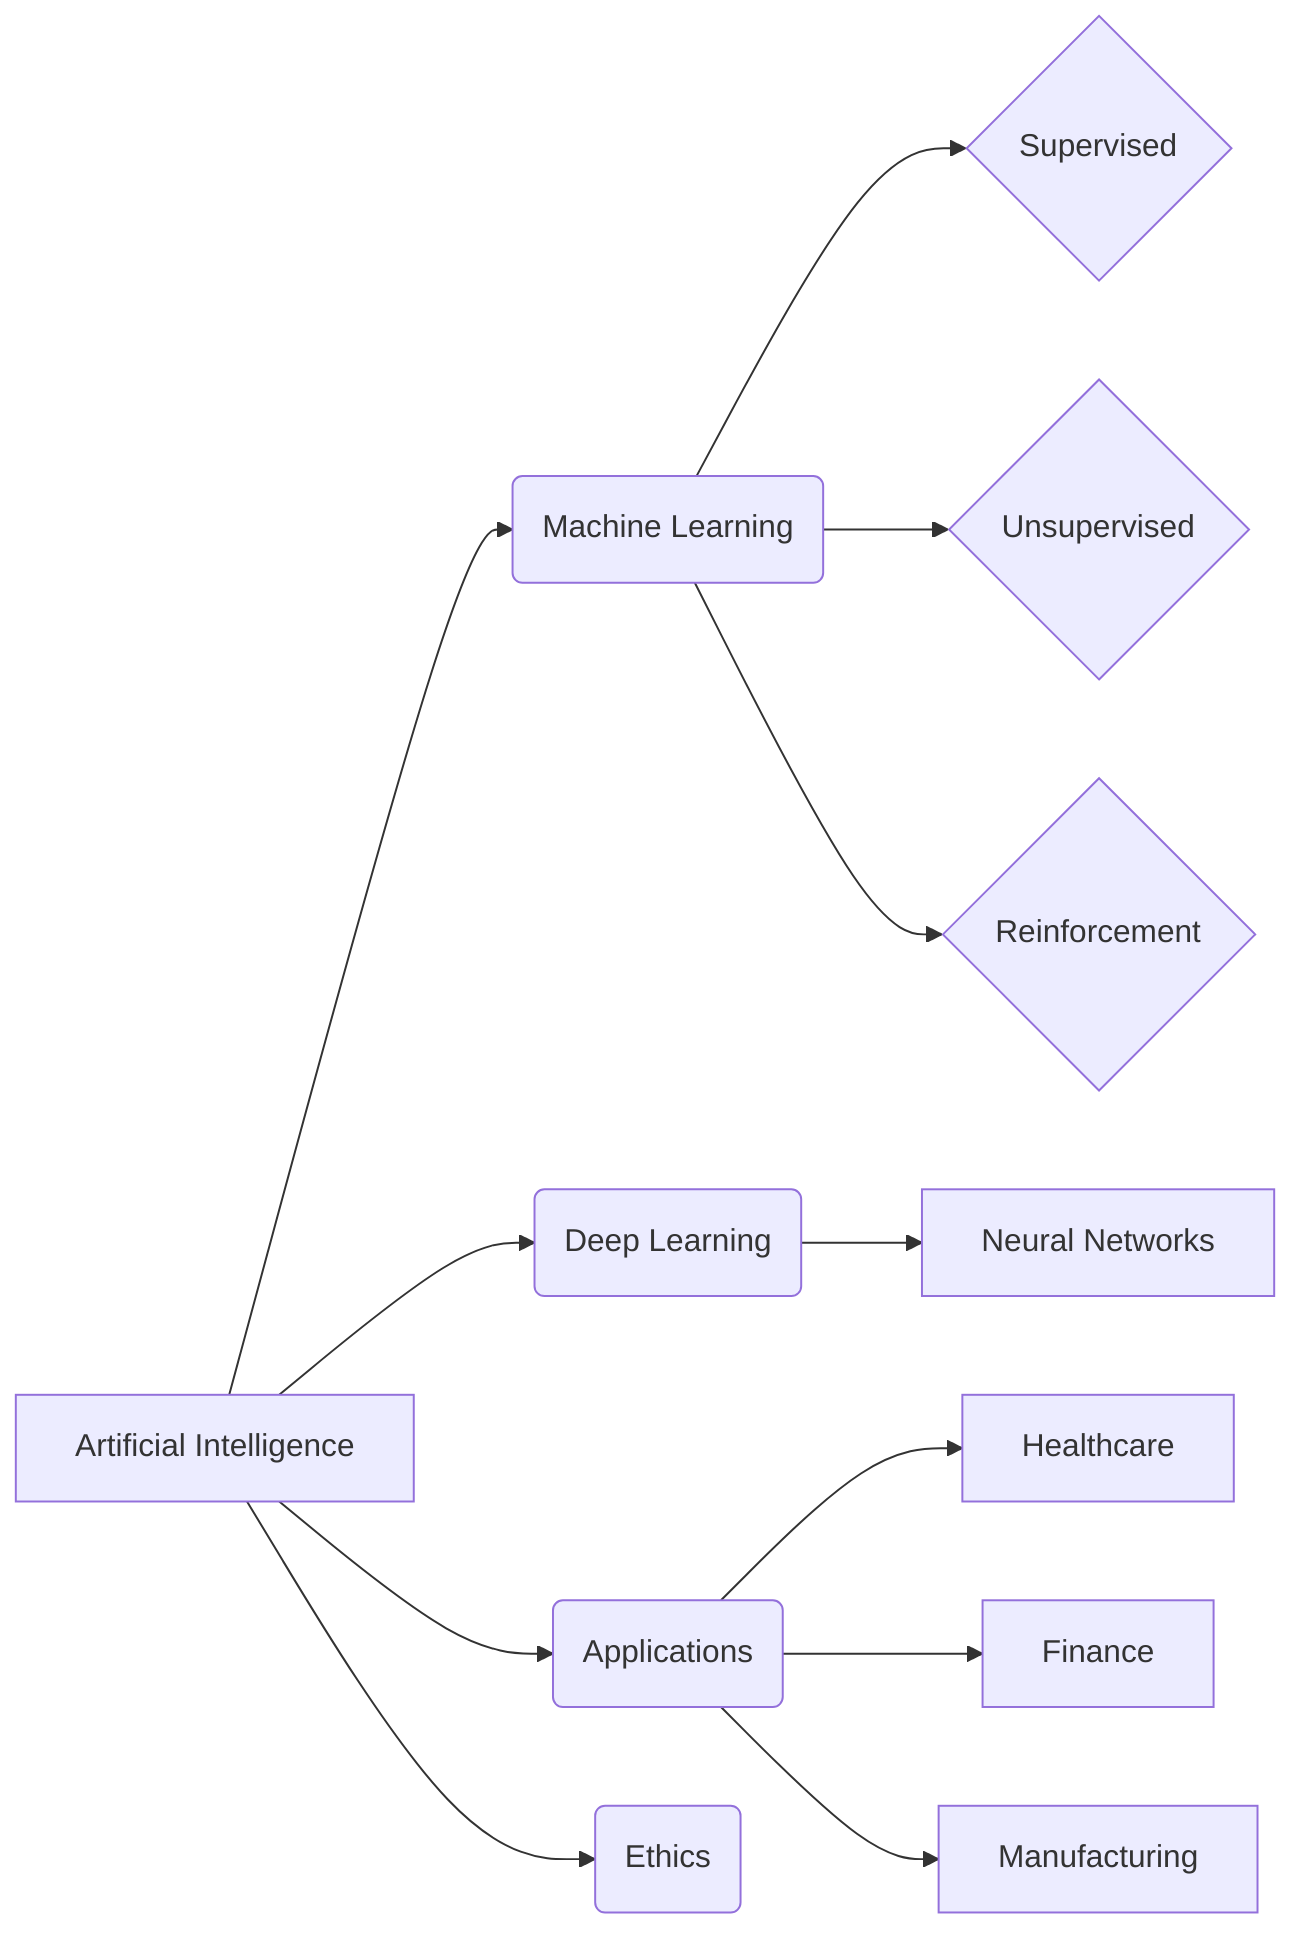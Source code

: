 graph LR
    A[Artificial Intelligence] --> B(Machine Learning);
    B --> C{Supervised};
    B --> D{Unsupervised};
    B --> E{Reinforcement};
    A --> F(Deep Learning);
    F --> G[Neural Networks];
    A --> H(Applications);
    H --> I[Healthcare];
    H --> J[Finance];
    H --> K[Manufacturing];
    A --> L(Ethics);